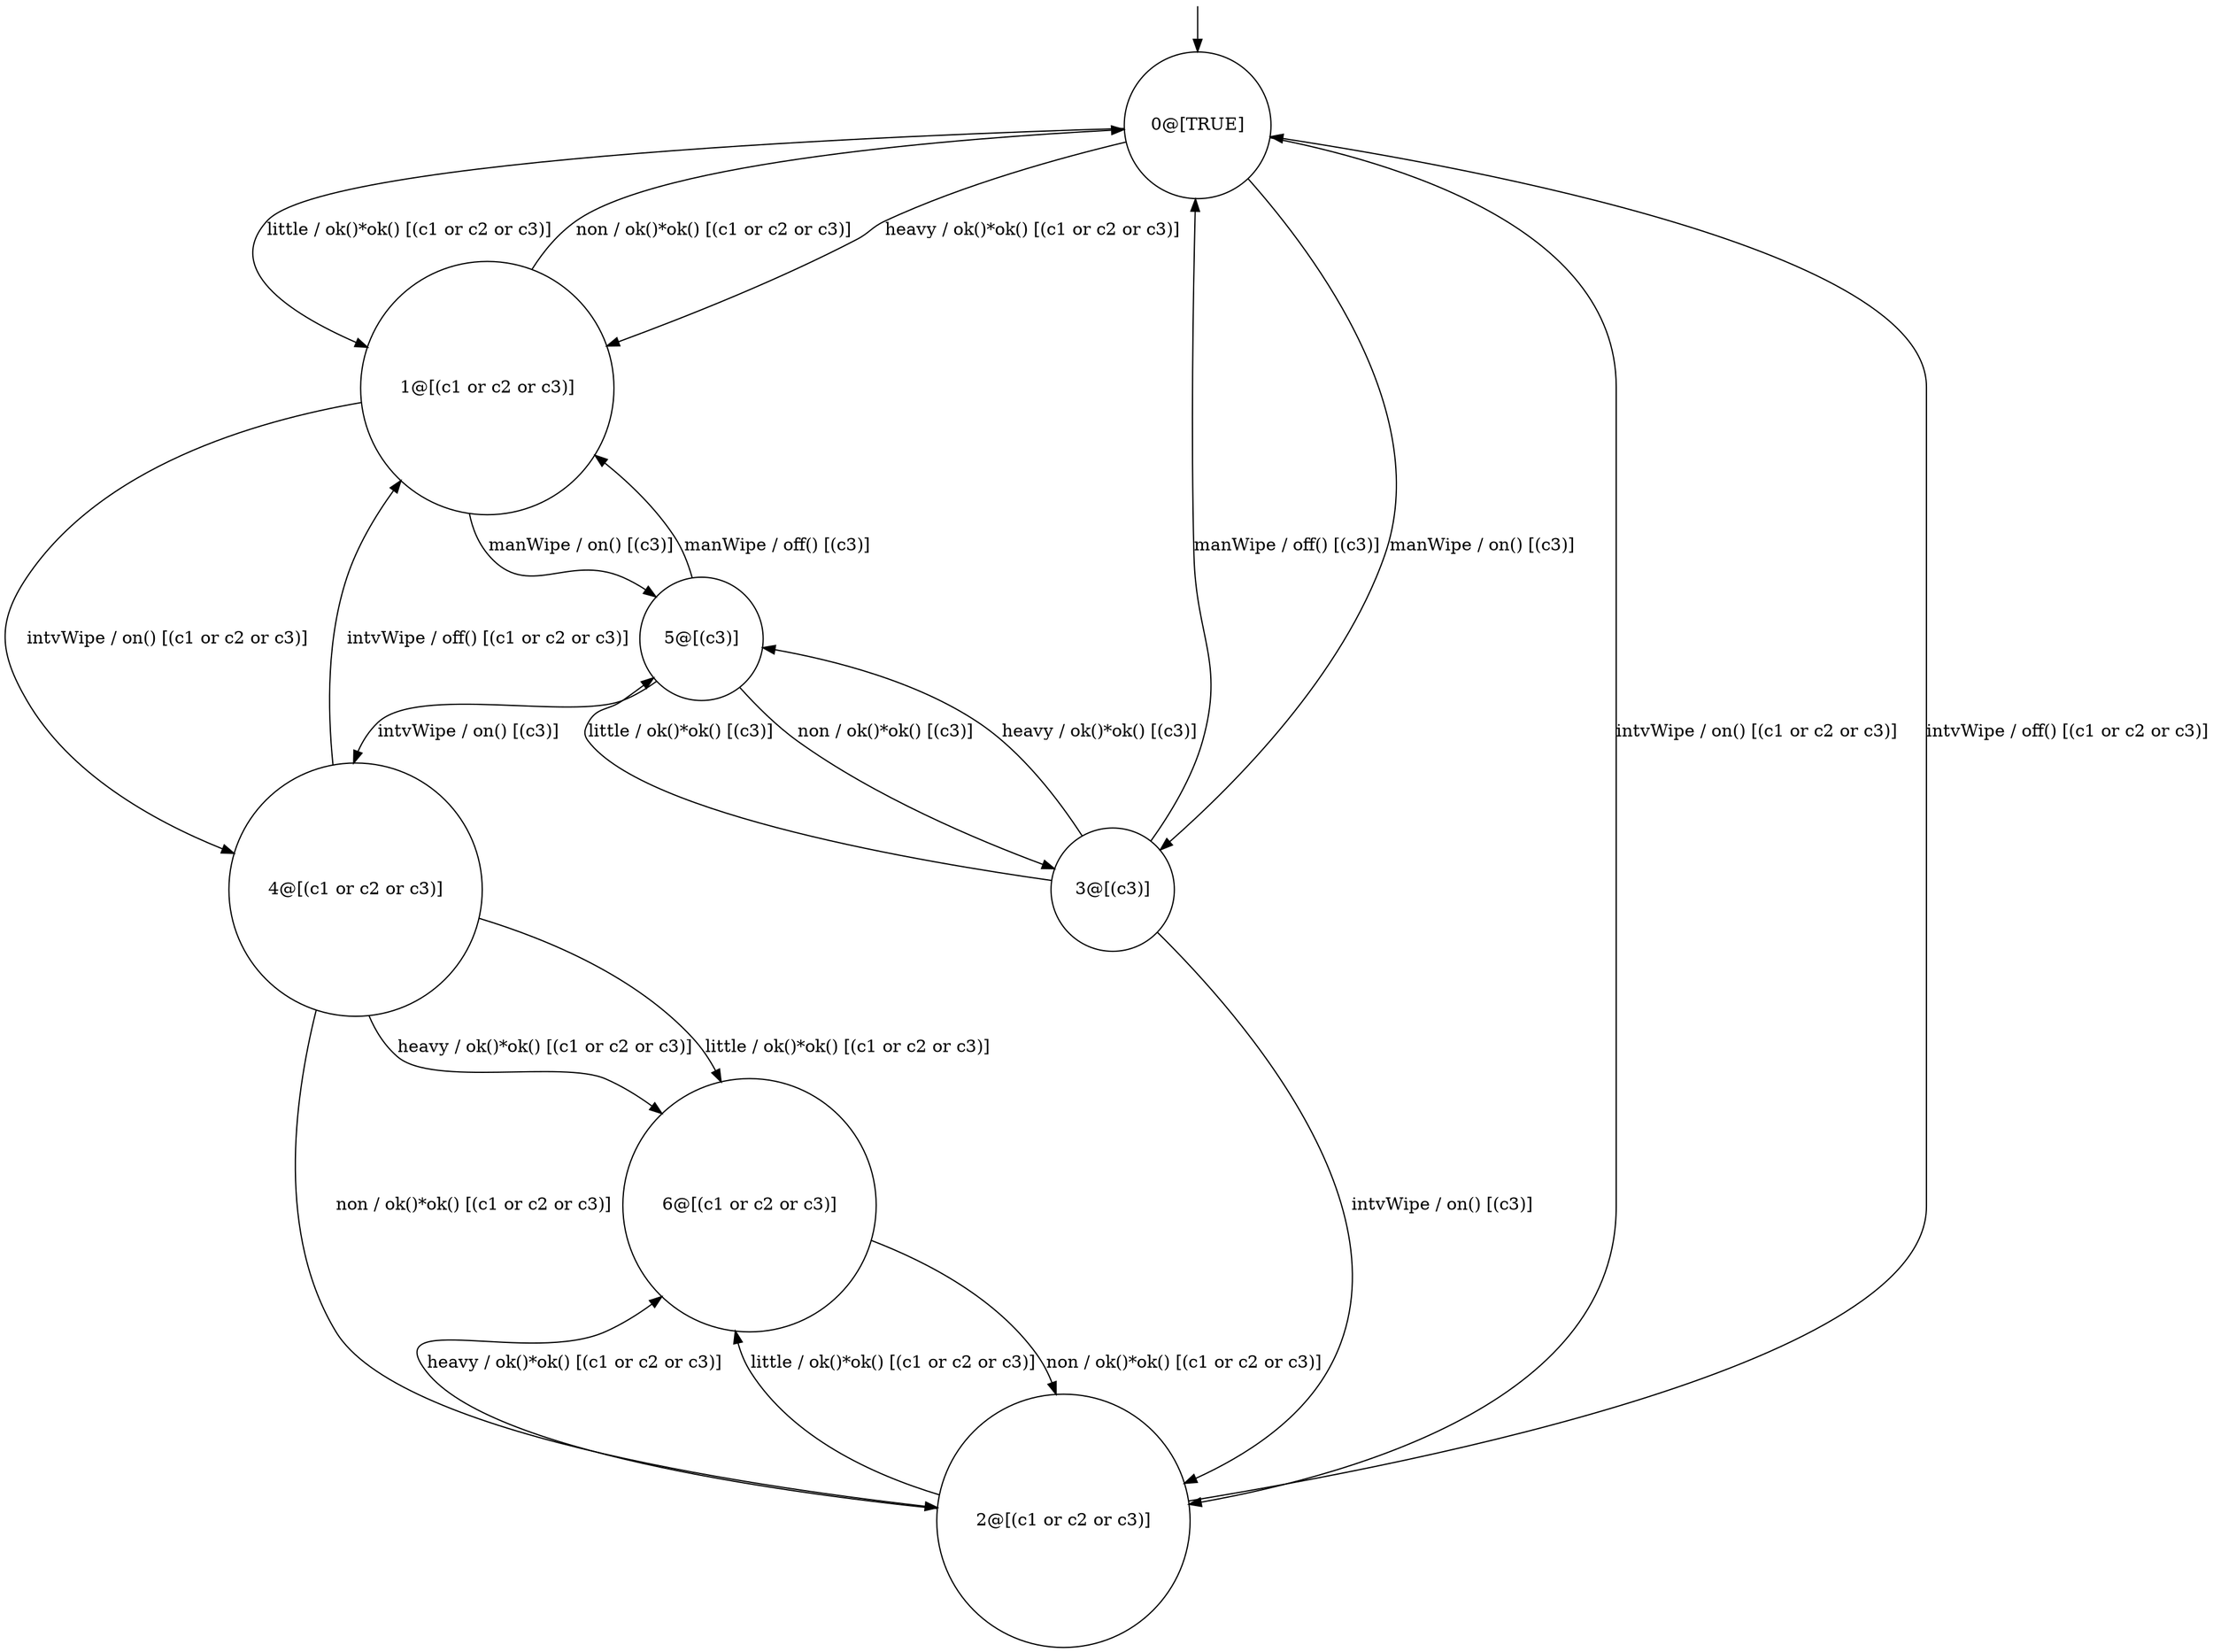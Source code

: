 digraph g {
	edge [lblstyle="above, sloped"];
	s0 [shape="circle" label="0@[TRUE]"];
	s1 [shape="circle" label="1@[(c1 or c2 or c3)]"];
	s2 [shape="circle" label="2@[(c1 or c2 or c3)]"];
	s3 [shape="circle" label="3@[(c3)]"];
	s4 [shape="circle" label="4@[(c1 or c2 or c3)]"];
	s5 [shape="circle" label="5@[(c3)]"];
	s6 [shape="circle" label="6@[(c1 or c2 or c3)]"];
	s0 -> s1 [label="heavy / ok()*ok() [(c1 or c2 or c3)]"];
	s0 -> s2 [label="intvWipe / on() [(c1 or c2 or c3)]"];
	s0 -> s1 [label="little / ok()*ok() [(c1 or c2 or c3)]"];
	s0 -> s3 [label="manWipe / on() [(c3)]"];
	s1 -> s4 [label="intvWipe / on() [(c1 or c2 or c3)]"];
	s1 -> s5 [label="manWipe / on() [(c3)]"];
	s1 -> s0 [label="non / ok()*ok() [(c1 or c2 or c3)]"];
	s2 -> s6 [label="heavy / ok()*ok() [(c1 or c2 or c3)]"];
	s2 -> s0 [label="intvWipe / off() [(c1 or c2 or c3)]"];
	s2 -> s6 [label="little / ok()*ok() [(c1 or c2 or c3)]"];
	s3 -> s5 [label="heavy / ok()*ok() [(c3)]"];
	s3 -> s2 [label="intvWipe / on() [(c3)]"];
	s3 -> s5 [label="little / ok()*ok() [(c3)]"];
	s3 -> s0 [label="manWipe / off() [(c3)]"];
	s4 -> s6 [label="heavy / ok()*ok() [(c1 or c2 or c3)]"];
	s4 -> s1 [label="intvWipe / off() [(c1 or c2 or c3)]"];
	s4 -> s6 [label="little / ok()*ok() [(c1 or c2 or c3)]"];
	s4 -> s2 [label="non / ok()*ok() [(c1 or c2 or c3)]"];
	s5 -> s4 [label="intvWipe / on() [(c3)]"];
	s5 -> s1 [label="manWipe / off() [(c3)]"];
	s5 -> s3 [label="non / ok()*ok() [(c3)]"];
	s6 -> s2 [label="non / ok()*ok() [(c1 or c2 or c3)]"];
	__start0 [label="" shape="none" width="0" height="0"];
	__start0 -> s0;
}